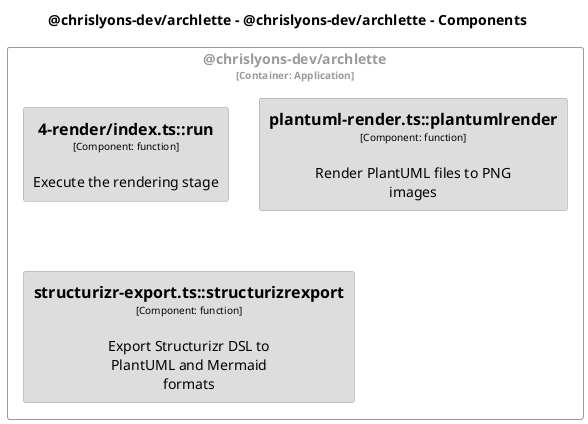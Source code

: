 @startuml
set separator none
title @chrislyons-dev/archlette - @chrislyons-dev/archlette - Components

top to bottom direction
skinparam ranksep 60
skinparam nodesep 30

skinparam {
  arrowFontSize 10
  defaultTextAlignment center
  wrapWidth 200
  maxMessageSize 100
}

hide stereotype

skinparam rectangle<<chrislyonsdevarchlette.chrislyonsdevarchlette.4renderindextsrun>> {
  BackgroundColor #dddddd
  FontColor #000000
  BorderColor #9a9a9a
  shadowing false
}
skinparam rectangle<<chrislyonsdevarchlette.chrislyonsdevarchlette.plantumlrendertsplantumlrender>> {
  BackgroundColor #dddddd
  FontColor #000000
  BorderColor #9a9a9a
  shadowing false
}
skinparam rectangle<<chrislyonsdevarchlette.chrislyonsdevarchlette.structurizrexporttsstructurizrexport>> {
  BackgroundColor #dddddd
  FontColor #000000
  BorderColor #9a9a9a
  shadowing false
}
skinparam rectangle<<chrislyonsdevarchlette.chrislyonsdevarchlette>> {
  BorderColor #9a9a9a
  FontColor #9a9a9a
  shadowing false
}

rectangle "@chrislyons-dev/archlette\n<size:10>[Container: Application]</size>" <<chrislyonsdevarchlette.chrislyonsdevarchlette>> {
  rectangle "==4-render/index.ts::run\n<size:10>[Component: function]</size>\n\nExecute the rendering stage" <<chrislyonsdevarchlette.chrislyonsdevarchlette.4renderindextsrun>> as chrislyonsdevarchlette.chrislyonsdevarchlette.4renderindextsrun
  rectangle "==plantuml-render.ts::plantumlrender\n<size:10>[Component: function]</size>\n\nRender PlantUML files to PNG images" <<chrislyonsdevarchlette.chrislyonsdevarchlette.plantumlrendertsplantumlrender>> as chrislyonsdevarchlette.chrislyonsdevarchlette.plantumlrendertsplantumlrender
  rectangle "==structurizr-export.ts::structurizrexport\n<size:10>[Component: function]</size>\n\nExport Structurizr DSL to PlantUML and Mermaid formats" <<chrislyonsdevarchlette.chrislyonsdevarchlette.structurizrexporttsstructurizrexport>> as chrislyonsdevarchlette.chrislyonsdevarchlette.structurizrexporttsstructurizrexport
}

@enduml